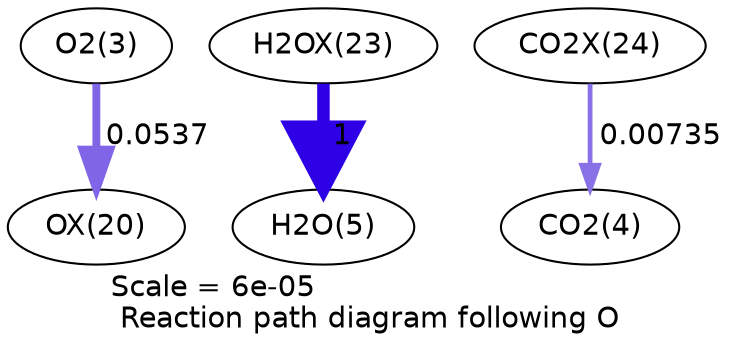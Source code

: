 digraph reaction_paths {
center=1;
s5 -> s38[fontname="Helvetica", penwidth=3.79, arrowsize=1.9, color="0.7, 0.554, 0.9"
, label=" 0.0537"];
s41 -> s7[fontname="Helvetica", penwidth=6, arrowsize=3, color="0.7, 1.5, 0.9"
, label=" 1"];
s42 -> s6[fontname="Helvetica", penwidth=2.29, arrowsize=1.15, color="0.7, 0.507, 0.9"
, label=" 0.00735"];
s5 [ fontname="Helvetica", label="O2(3)"];
s6 [ fontname="Helvetica", label="CO2(4)"];
s7 [ fontname="Helvetica", label="H2O(5)"];
s38 [ fontname="Helvetica", label="OX(20)"];
s41 [ fontname="Helvetica", label="H2OX(23)"];
s42 [ fontname="Helvetica", label="CO2X(24)"];
 label = "Scale = 6e-05\l Reaction path diagram following O";
 fontname = "Helvetica";
}
